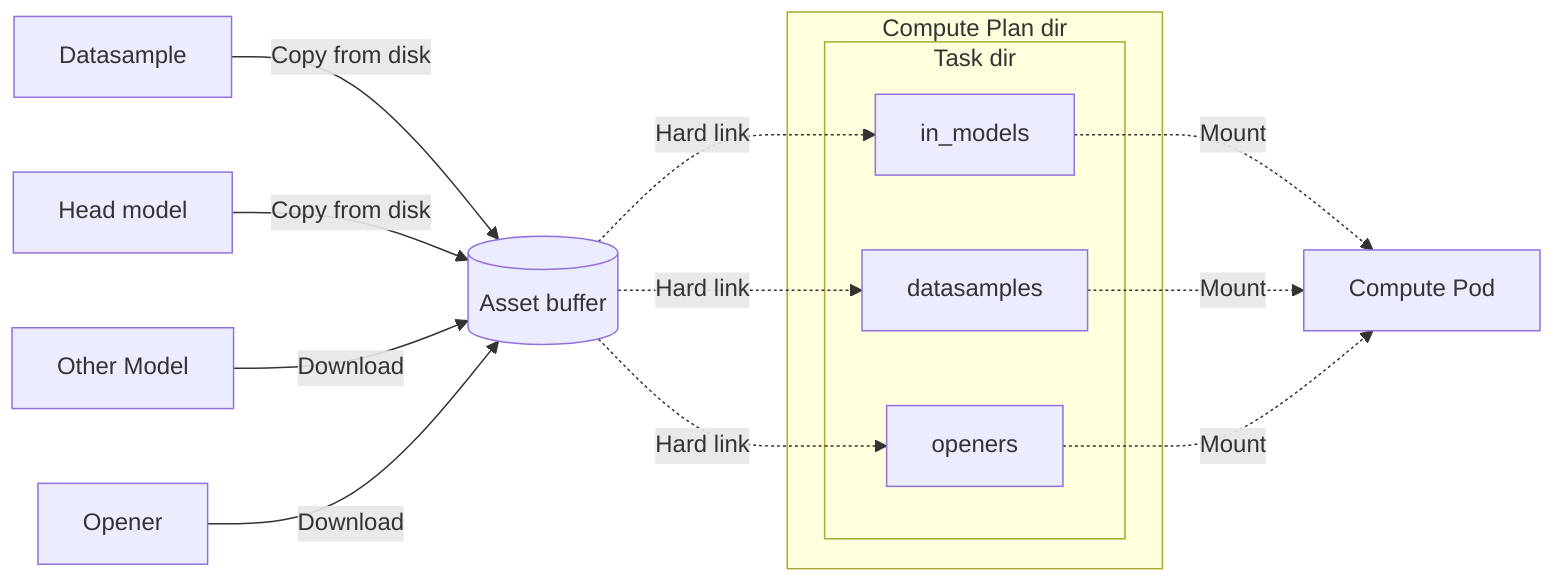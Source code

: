 graph LR
    A1[Datasample] -->|Copy from disk| B[(Asset buffer)]
    A3[Head model] -->|Copy from disk| B
    A2[Other Model] -->|Download| B
    A4[Opener] -->|Download| B

    subgraph Compute Plan dir
    subgraph Task dir
    C1[in_models]
    C2[datasamples]
    C3[openers]
    end
    end

    B-. Hard link .-> C1
    B-. Hard link .-> C2
    B-. Hard link .-> C3


    D[Compute Pod]

    C1-. Mount .-> D
    C2-. Mount .-> D
    C3-. Mount .-> D